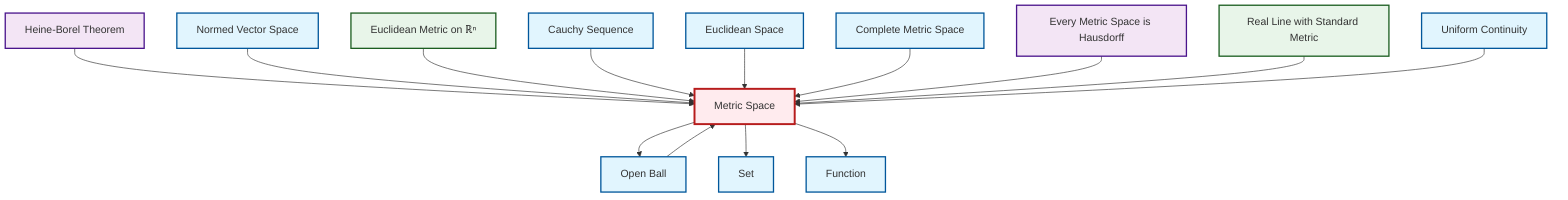 graph TD
    classDef definition fill:#e1f5fe,stroke:#01579b,stroke-width:2px
    classDef theorem fill:#f3e5f5,stroke:#4a148c,stroke-width:2px
    classDef axiom fill:#fff3e0,stroke:#e65100,stroke-width:2px
    classDef example fill:#e8f5e9,stroke:#1b5e20,stroke-width:2px
    classDef current fill:#ffebee,stroke:#b71c1c,stroke-width:3px
    ex-euclidean-metric["Euclidean Metric on ℝⁿ"]:::example
    def-open-ball["Open Ball"]:::definition
    def-set["Set"]:::definition
    ex-real-line-metric["Real Line with Standard Metric"]:::example
    def-uniform-continuity["Uniform Continuity"]:::definition
    def-cauchy-sequence["Cauchy Sequence"]:::definition
    def-normed-vector-space["Normed Vector Space"]:::definition
    def-function["Function"]:::definition
    def-metric-space["Metric Space"]:::definition
    thm-heine-borel["Heine-Borel Theorem"]:::theorem
    def-euclidean-space["Euclidean Space"]:::definition
    thm-metric-hausdorff["Every Metric Space is Hausdorff"]:::theorem
    def-complete-metric-space["Complete Metric Space"]:::definition
    def-metric-space --> def-open-ball
    def-metric-space --> def-set
    thm-heine-borel --> def-metric-space
    def-open-ball --> def-metric-space
    def-metric-space --> def-function
    def-normed-vector-space --> def-metric-space
    ex-euclidean-metric --> def-metric-space
    def-cauchy-sequence --> def-metric-space
    def-euclidean-space --> def-metric-space
    def-complete-metric-space --> def-metric-space
    thm-metric-hausdorff --> def-metric-space
    ex-real-line-metric --> def-metric-space
    def-uniform-continuity --> def-metric-space
    class def-metric-space current